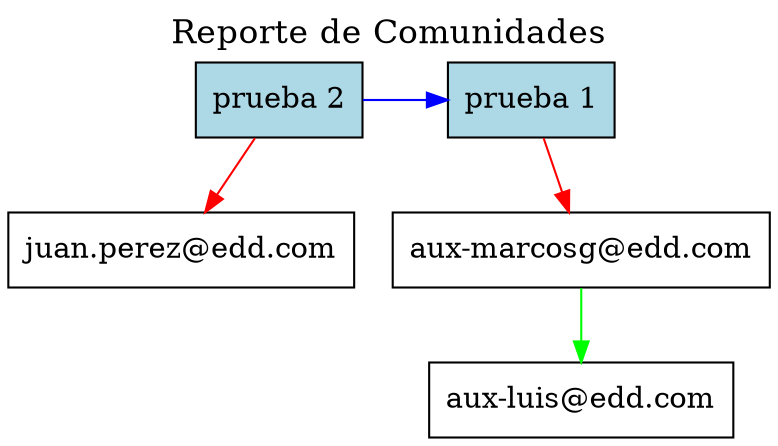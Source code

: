 digraph ReporteComunidades {
  rankdir=TB;
  node [shape=box];

  labelloc="t";
  label="Reporte de Comunidades";
  fontsize=16;

  {rank=same; com1; com2}

  com1 [label="prueba 2", style=filled, fillcolor=lightblue];
  com2 [label="prueba 1", style=filled, fillcolor=lightblue];

  com1 -> com2 [color=blue];

  "miem1_1" [label="juan.perez@edd.com"];
  com1 -> "miem1_1" [color=red];
  "miem2_1" [label="aux-marcosg@edd.com"];
  com2 -> "miem2_1" [color=red];
  "miem2_2" [label="aux-luis@edd.com"];
  "miem2_1" -> "miem2_2" [color=green];
}

